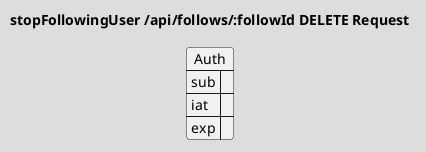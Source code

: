 @startuml stopFollowingUser-Request
!theme toy
title "stopFollowingUser /api/follows/:followId DELETE Request"

json Auth {
    "sub": "",
    "iat": "",
    "exp": ""
}
@enduml
@startuml stopFollowingUser-Response
!theme toy
title "stopFollowingUser /api/follows/:followId DELETE Response"
@enduml
